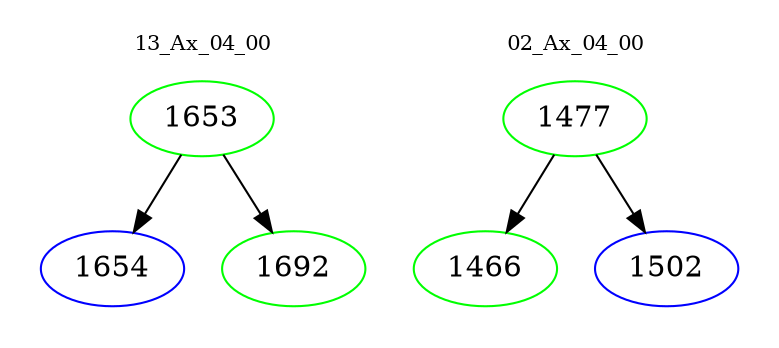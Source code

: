 digraph{
subgraph cluster_0 {
color = white
label = "13_Ax_04_00";
fontsize=10;
T0_1653 [label="1653", color="green"]
T0_1653 -> T0_1654 [color="black"]
T0_1654 [label="1654", color="blue"]
T0_1653 -> T0_1692 [color="black"]
T0_1692 [label="1692", color="green"]
}
subgraph cluster_1 {
color = white
label = "02_Ax_04_00";
fontsize=10;
T1_1477 [label="1477", color="green"]
T1_1477 -> T1_1466 [color="black"]
T1_1466 [label="1466", color="green"]
T1_1477 -> T1_1502 [color="black"]
T1_1502 [label="1502", color="blue"]
}
}
